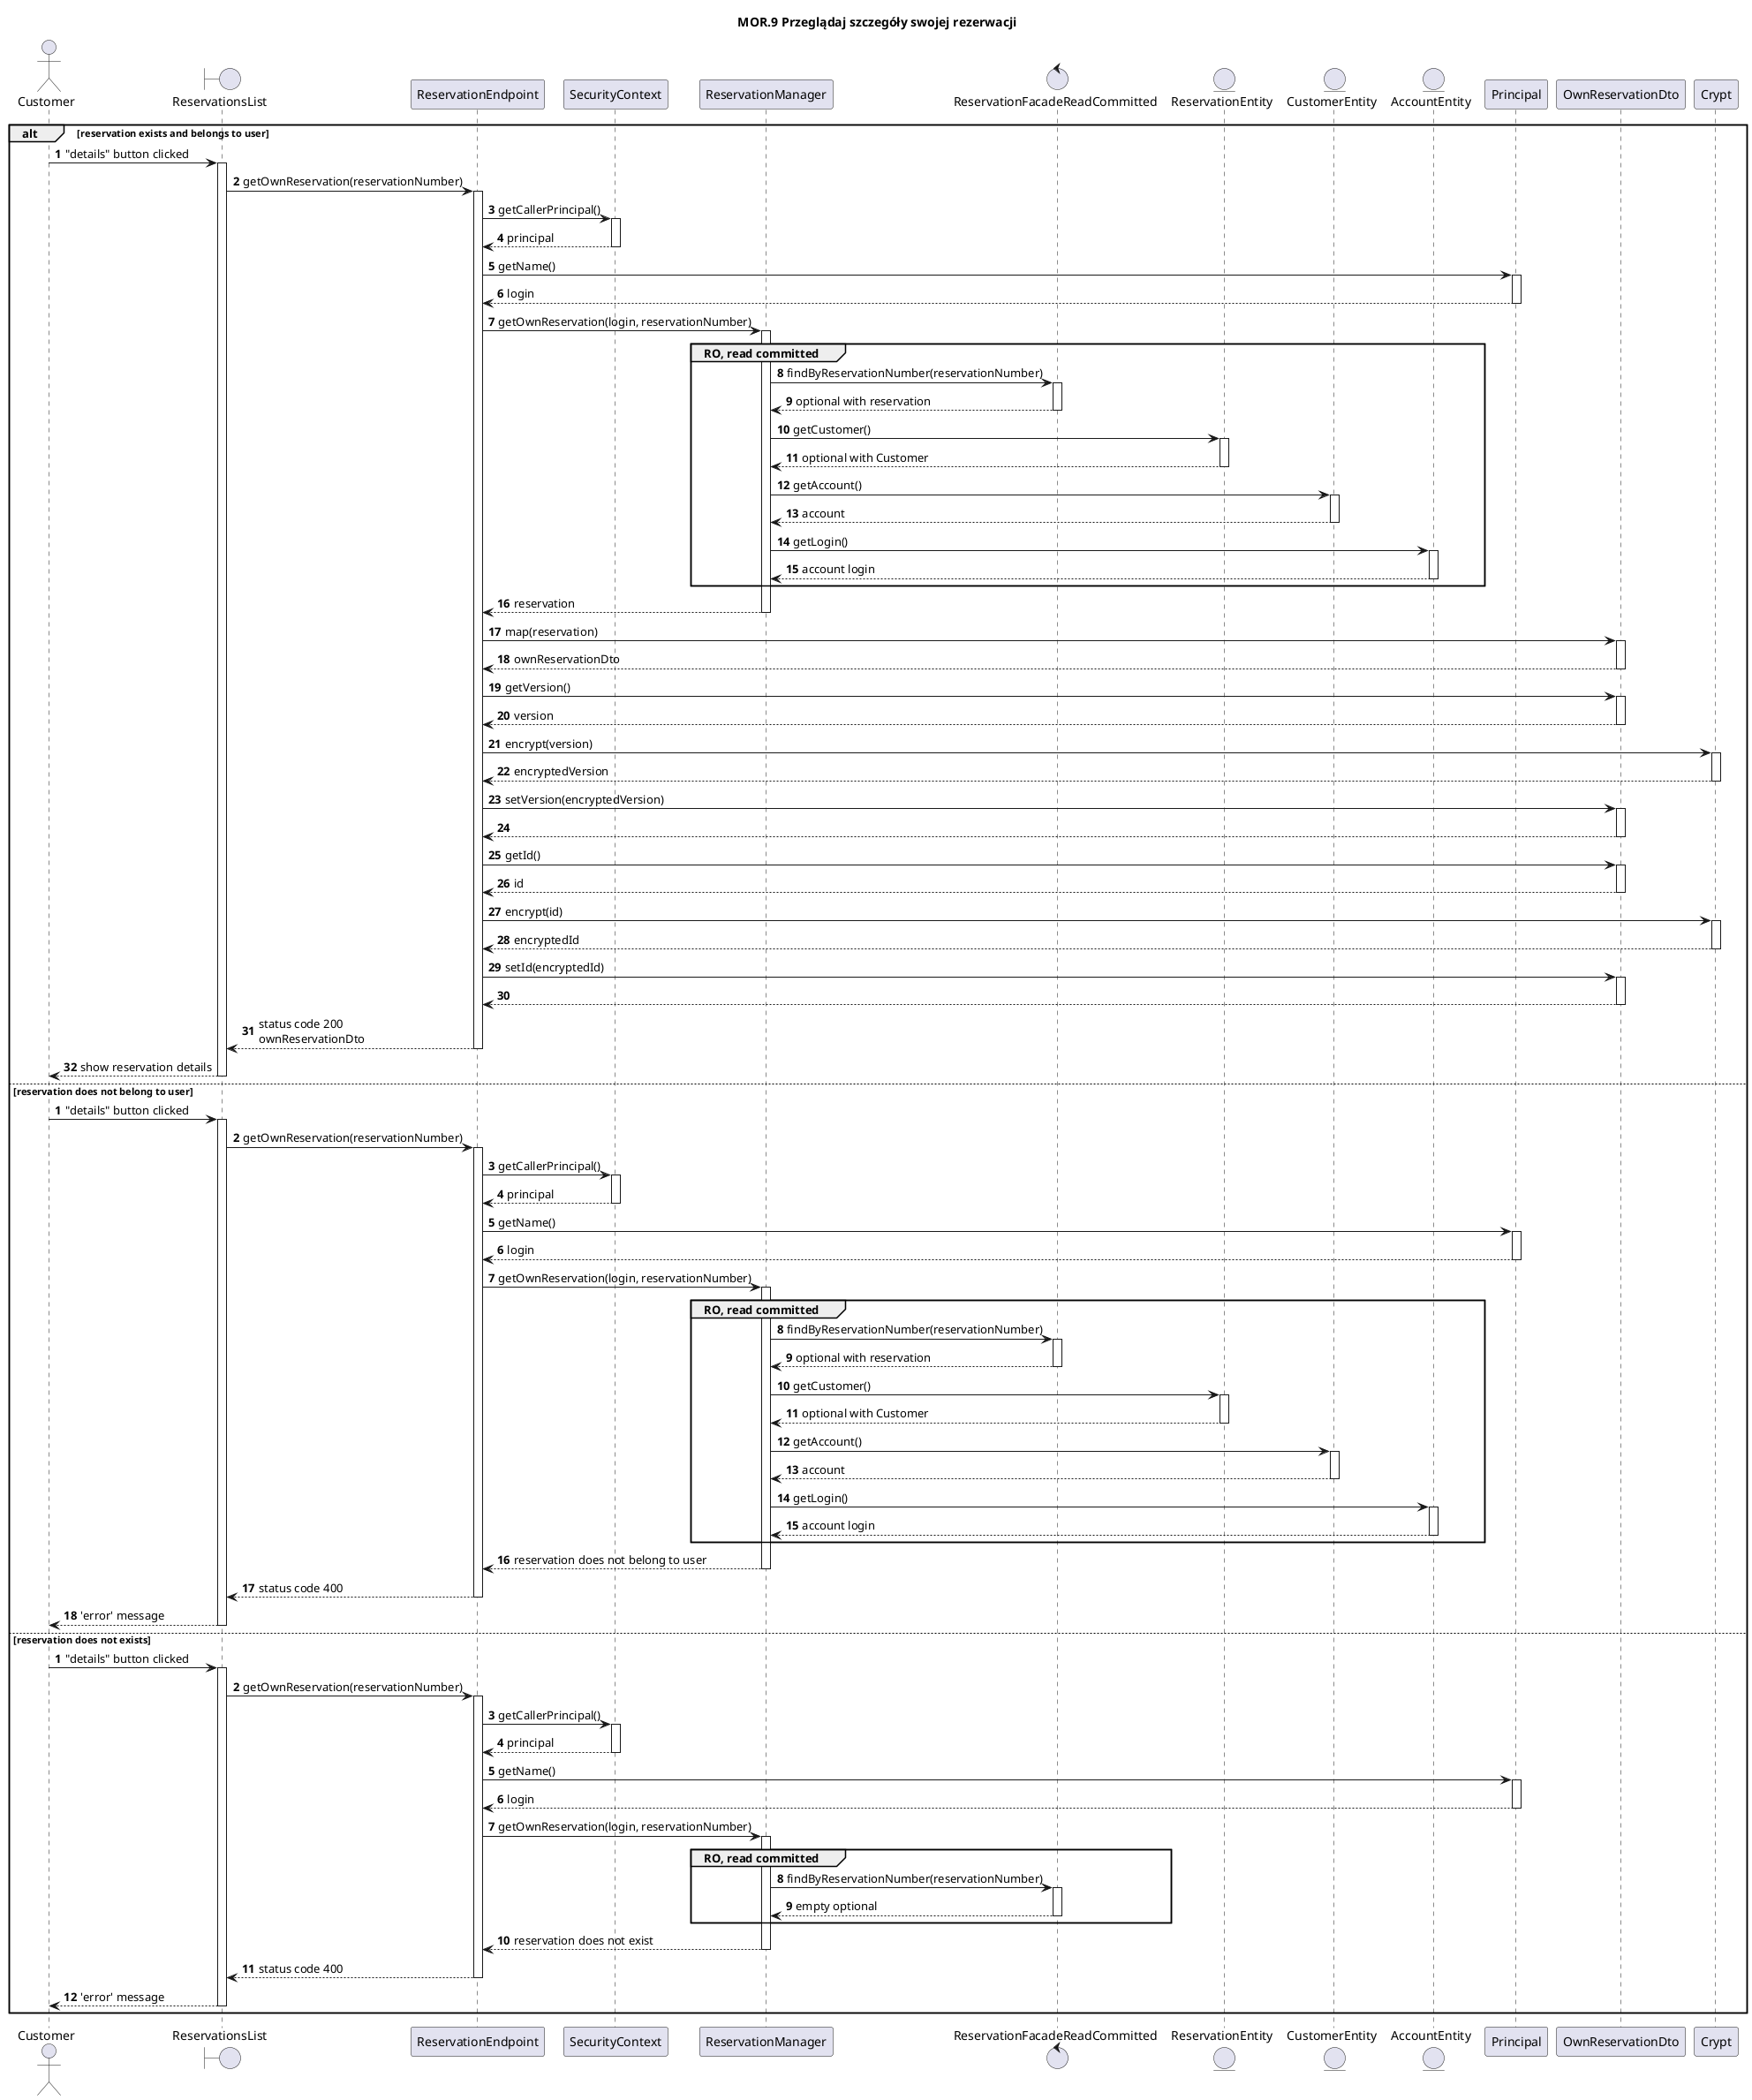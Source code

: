 @startuml
title
MOR.9 Przeglądaj szczegóły swojej rezerwacji
end title

autoactivate on
actor Customer
boundary ReservationsList
participant ReservationEndpoint
participant SecurityContext
participant ReservationManager
control ReservationFacadeReadCommitted
entity ReservationEntity
entity CustomerEntity
entity AccountEntity
alt reservation exists and belongs to user
autonumber
    Customer -> ReservationsList: "details" button clicked
        ReservationsList -> ReservationEndpoint: getOwnReservation(reservationNumber)
        ReservationEndpoint -> SecurityContext: getCallerPrincipal()
        return principal
        ReservationEndpoint -> Principal: getName()
        return login
            ReservationEndpoint -> ReservationManager: getOwnReservation(login, reservationNumber)
                group RO, read committed
                    ReservationManager -> ReservationFacadeReadCommitted: findByReservationNumber(reservationNumber)
                    return optional with reservation
                    ReservationManager -> ReservationEntity: getCustomer()
                    return optional with Customer
                    ReservationManager -> CustomerEntity: getAccount()
                    return account
                    ReservationManager -> AccountEntity: getLogin()
                    return account login
                end
            return reservation
            ReservationEndpoint -> OwnReservationDto: map(reservation)
            return ownReservationDto
            ReservationEndpoint -> OwnReservationDto: getVersion()
            return version
            ReservationEndpoint -> Crypt: encrypt(version)
            return encryptedVersion
            ReservationEndpoint -> OwnReservationDto: setVersion(encryptedVersion)
            return
            ReservationEndpoint -> OwnReservationDto: getId()
            return id
            ReservationEndpoint -> Crypt: encrypt(id)
            return encryptedId
            ReservationEndpoint -> OwnReservationDto: setId(encryptedId)
            return
        return status code 200\nownReservationDto
    return show reservation details
else reservation does not belong to user
autonumber
     Customer -> ReservationsList: "details" button clicked
             ReservationsList -> ReservationEndpoint: getOwnReservation(reservationNumber)
             ReservationEndpoint -> SecurityContext: getCallerPrincipal()
        return principal
        ReservationEndpoint -> Principal: getName()
        return login
                 ReservationEndpoint -> ReservationManager: getOwnReservation(login, reservationNumber)
                     group RO, read committed
                    ReservationManager -> ReservationFacadeReadCommitted: findByReservationNumber(reservationNumber)
                    return optional with reservation
                    ReservationManager -> ReservationEntity: getCustomer()
                    return optional with Customer
                    ReservationManager -> CustomerEntity: getAccount()
                    return account
                    ReservationManager -> AccountEntity: getLogin()
                    return account login
                end
                 return reservation does not belong to user
             return status code 400
         return 'error' message
else reservation does not exists
autonumber
     Customer -> ReservationsList: "details" button clicked
             ReservationsList -> ReservationEndpoint: getOwnReservation(reservationNumber)
             ReservationEndpoint -> SecurityContext: getCallerPrincipal()
        return principal
        ReservationEndpoint -> Principal: getName()
        return login
                 ReservationEndpoint -> ReservationManager: getOwnReservation(login, reservationNumber)
                     group RO, read committed
                         ReservationManager -> ReservationFacadeReadCommitted: findByReservationNumber(reservationNumber)
                         return empty optional
                     end
                 return reservation does not exist
             return status code 400
         return 'error' message
end
@enduml
